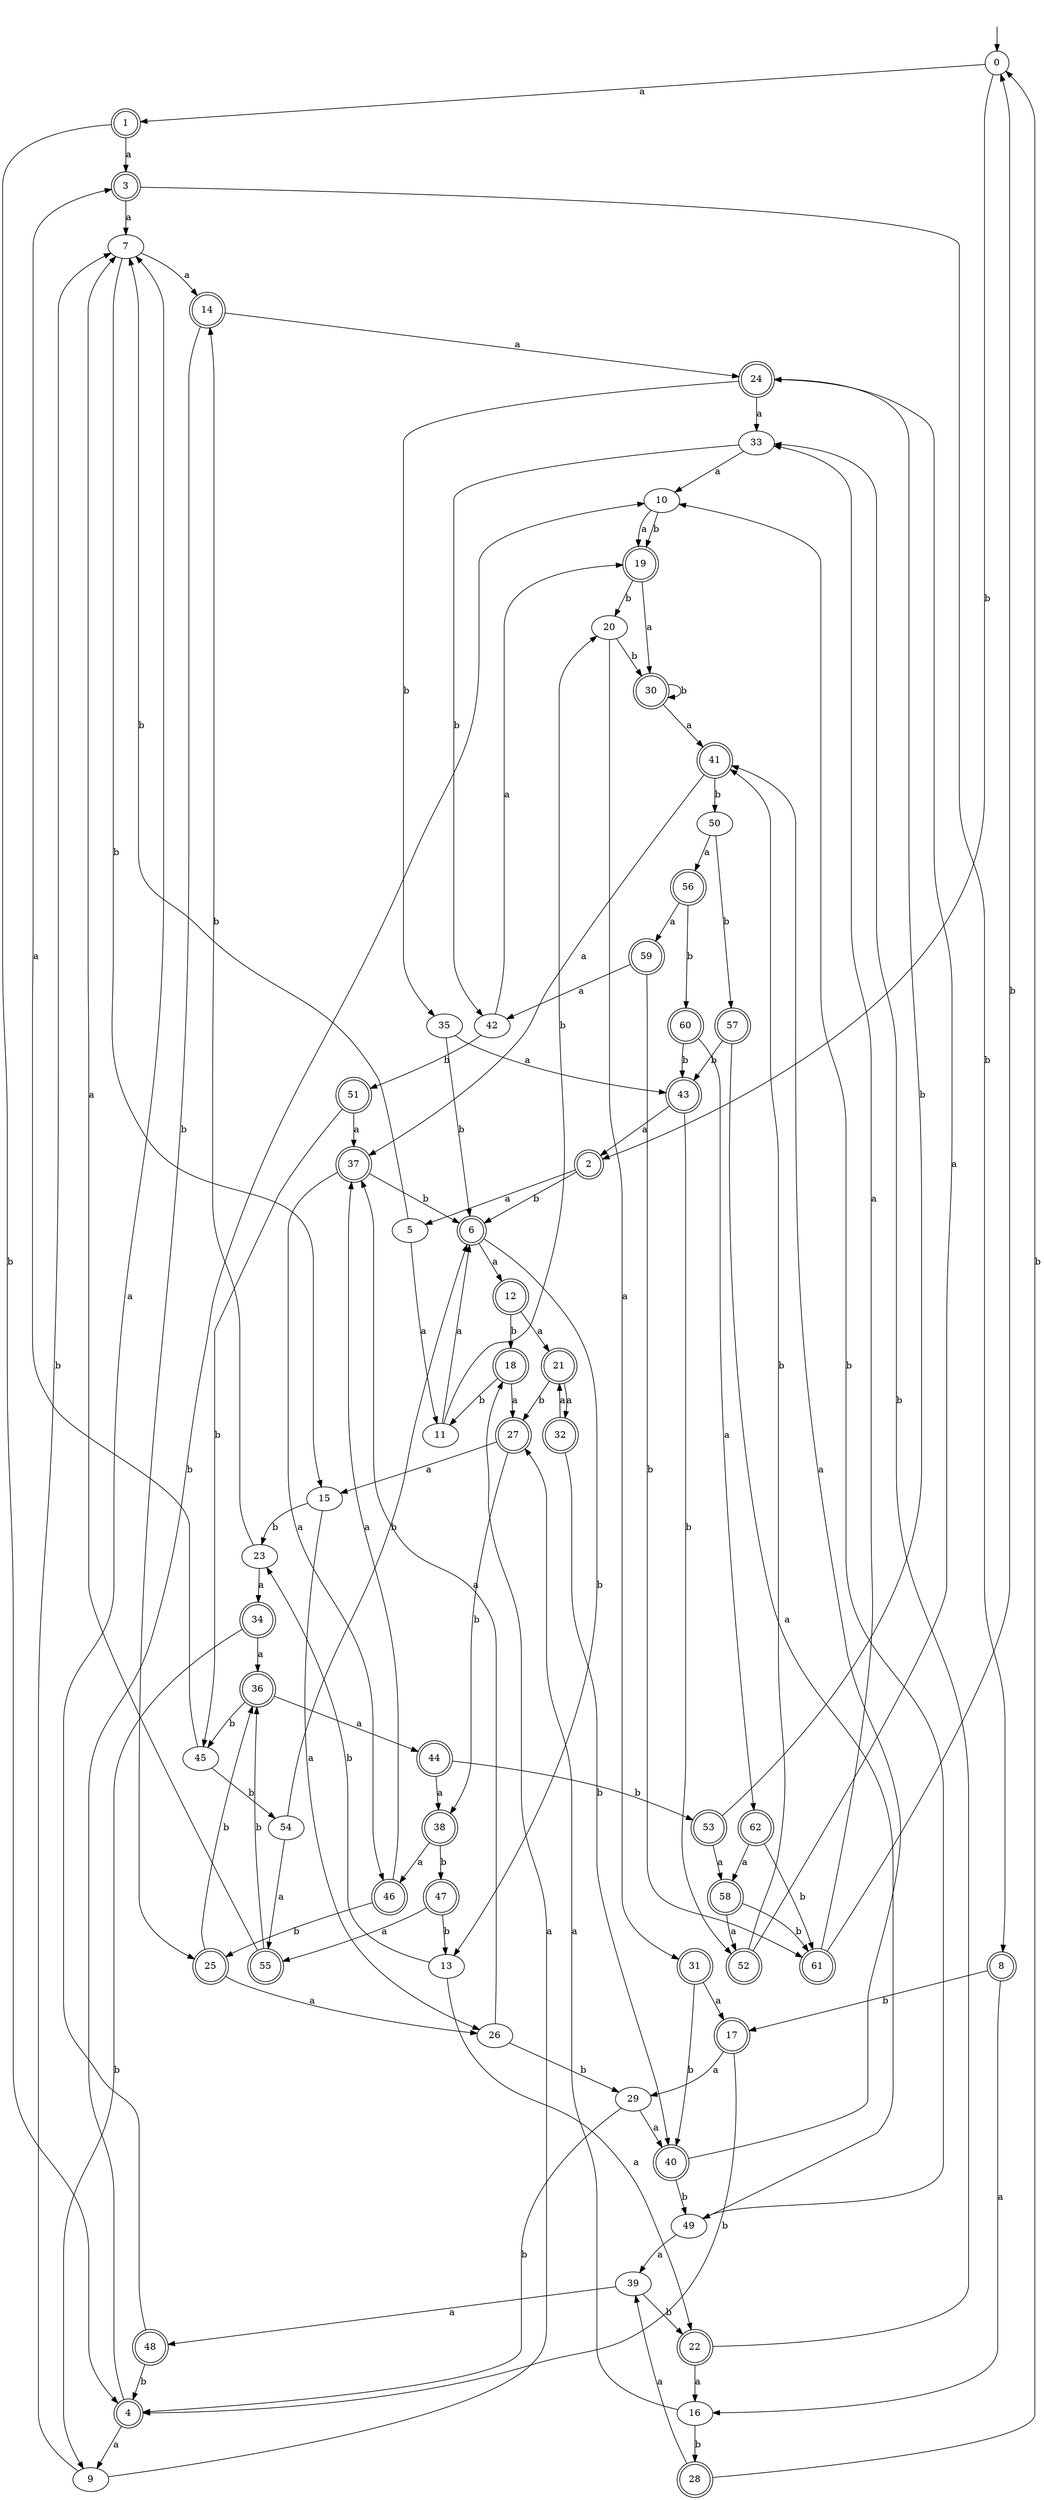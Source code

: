 digraph RandomDFA {
  __start0 [label="", shape=none];
  __start0 -> 0 [label=""];
  0 [shape=circle]
  0 -> 1 [label="a"]
  0 -> 2 [label="b"]
  1 [shape=doublecircle]
  1 -> 3 [label="a"]
  1 -> 4 [label="b"]
  2 [shape=doublecircle]
  2 -> 5 [label="a"]
  2 -> 6 [label="b"]
  3 [shape=doublecircle]
  3 -> 7 [label="a"]
  3 -> 8 [label="b"]
  4 [shape=doublecircle]
  4 -> 9 [label="a"]
  4 -> 10 [label="b"]
  5
  5 -> 11 [label="a"]
  5 -> 7 [label="b"]
  6 [shape=doublecircle]
  6 -> 12 [label="a"]
  6 -> 13 [label="b"]
  7
  7 -> 14 [label="a"]
  7 -> 15 [label="b"]
  8 [shape=doublecircle]
  8 -> 16 [label="a"]
  8 -> 17 [label="b"]
  9
  9 -> 18 [label="a"]
  9 -> 7 [label="b"]
  10
  10 -> 19 [label="a"]
  10 -> 19 [label="b"]
  11
  11 -> 6 [label="a"]
  11 -> 20 [label="b"]
  12 [shape=doublecircle]
  12 -> 21 [label="a"]
  12 -> 18 [label="b"]
  13
  13 -> 22 [label="a"]
  13 -> 23 [label="b"]
  14 [shape=doublecircle]
  14 -> 24 [label="a"]
  14 -> 25 [label="b"]
  15
  15 -> 26 [label="a"]
  15 -> 23 [label="b"]
  16
  16 -> 27 [label="a"]
  16 -> 28 [label="b"]
  17 [shape=doublecircle]
  17 -> 29 [label="a"]
  17 -> 4 [label="b"]
  18 [shape=doublecircle]
  18 -> 27 [label="a"]
  18 -> 11 [label="b"]
  19 [shape=doublecircle]
  19 -> 30 [label="a"]
  19 -> 20 [label="b"]
  20
  20 -> 31 [label="a"]
  20 -> 30 [label="b"]
  21 [shape=doublecircle]
  21 -> 32 [label="a"]
  21 -> 27 [label="b"]
  22 [shape=doublecircle]
  22 -> 16 [label="a"]
  22 -> 33 [label="b"]
  23
  23 -> 34 [label="a"]
  23 -> 14 [label="b"]
  24 [shape=doublecircle]
  24 -> 33 [label="a"]
  24 -> 35 [label="b"]
  25 [shape=doublecircle]
  25 -> 26 [label="a"]
  25 -> 36 [label="b"]
  26
  26 -> 37 [label="a"]
  26 -> 29 [label="b"]
  27 [shape=doublecircle]
  27 -> 15 [label="a"]
  27 -> 38 [label="b"]
  28 [shape=doublecircle]
  28 -> 39 [label="a"]
  28 -> 0 [label="b"]
  29
  29 -> 40 [label="a"]
  29 -> 4 [label="b"]
  30 [shape=doublecircle]
  30 -> 41 [label="a"]
  30 -> 30 [label="b"]
  31 [shape=doublecircle]
  31 -> 17 [label="a"]
  31 -> 40 [label="b"]
  32 [shape=doublecircle]
  32 -> 21 [label="a"]
  32 -> 40 [label="b"]
  33
  33 -> 10 [label="a"]
  33 -> 42 [label="b"]
  34 [shape=doublecircle]
  34 -> 36 [label="a"]
  34 -> 9 [label="b"]
  35
  35 -> 43 [label="a"]
  35 -> 6 [label="b"]
  36 [shape=doublecircle]
  36 -> 44 [label="a"]
  36 -> 45 [label="b"]
  37 [shape=doublecircle]
  37 -> 46 [label="a"]
  37 -> 6 [label="b"]
  38 [shape=doublecircle]
  38 -> 46 [label="a"]
  38 -> 47 [label="b"]
  39
  39 -> 48 [label="a"]
  39 -> 22 [label="b"]
  40 [shape=doublecircle]
  40 -> 41 [label="a"]
  40 -> 49 [label="b"]
  41 [shape=doublecircle]
  41 -> 37 [label="a"]
  41 -> 50 [label="b"]
  42
  42 -> 19 [label="a"]
  42 -> 51 [label="b"]
  43 [shape=doublecircle]
  43 -> 2 [label="a"]
  43 -> 52 [label="b"]
  44 [shape=doublecircle]
  44 -> 38 [label="a"]
  44 -> 53 [label="b"]
  45
  45 -> 3 [label="a"]
  45 -> 54 [label="b"]
  46 [shape=doublecircle]
  46 -> 37 [label="a"]
  46 -> 25 [label="b"]
  47 [shape=doublecircle]
  47 -> 55 [label="a"]
  47 -> 13 [label="b"]
  48 [shape=doublecircle]
  48 -> 7 [label="a"]
  48 -> 4 [label="b"]
  49
  49 -> 39 [label="a"]
  49 -> 10 [label="b"]
  50
  50 -> 56 [label="a"]
  50 -> 57 [label="b"]
  51 [shape=doublecircle]
  51 -> 37 [label="a"]
  51 -> 45 [label="b"]
  52 [shape=doublecircle]
  52 -> 24 [label="a"]
  52 -> 41 [label="b"]
  53 [shape=doublecircle]
  53 -> 58 [label="a"]
  53 -> 24 [label="b"]
  54
  54 -> 55 [label="a"]
  54 -> 6 [label="b"]
  55 [shape=doublecircle]
  55 -> 7 [label="a"]
  55 -> 36 [label="b"]
  56 [shape=doublecircle]
  56 -> 59 [label="a"]
  56 -> 60 [label="b"]
  57 [shape=doublecircle]
  57 -> 49 [label="a"]
  57 -> 43 [label="b"]
  58 [shape=doublecircle]
  58 -> 52 [label="a"]
  58 -> 61 [label="b"]
  59 [shape=doublecircle]
  59 -> 42 [label="a"]
  59 -> 61 [label="b"]
  60 [shape=doublecircle]
  60 -> 62 [label="a"]
  60 -> 43 [label="b"]
  61 [shape=doublecircle]
  61 -> 33 [label="a"]
  61 -> 0 [label="b"]
  62 [shape=doublecircle]
  62 -> 58 [label="a"]
  62 -> 61 [label="b"]
}
